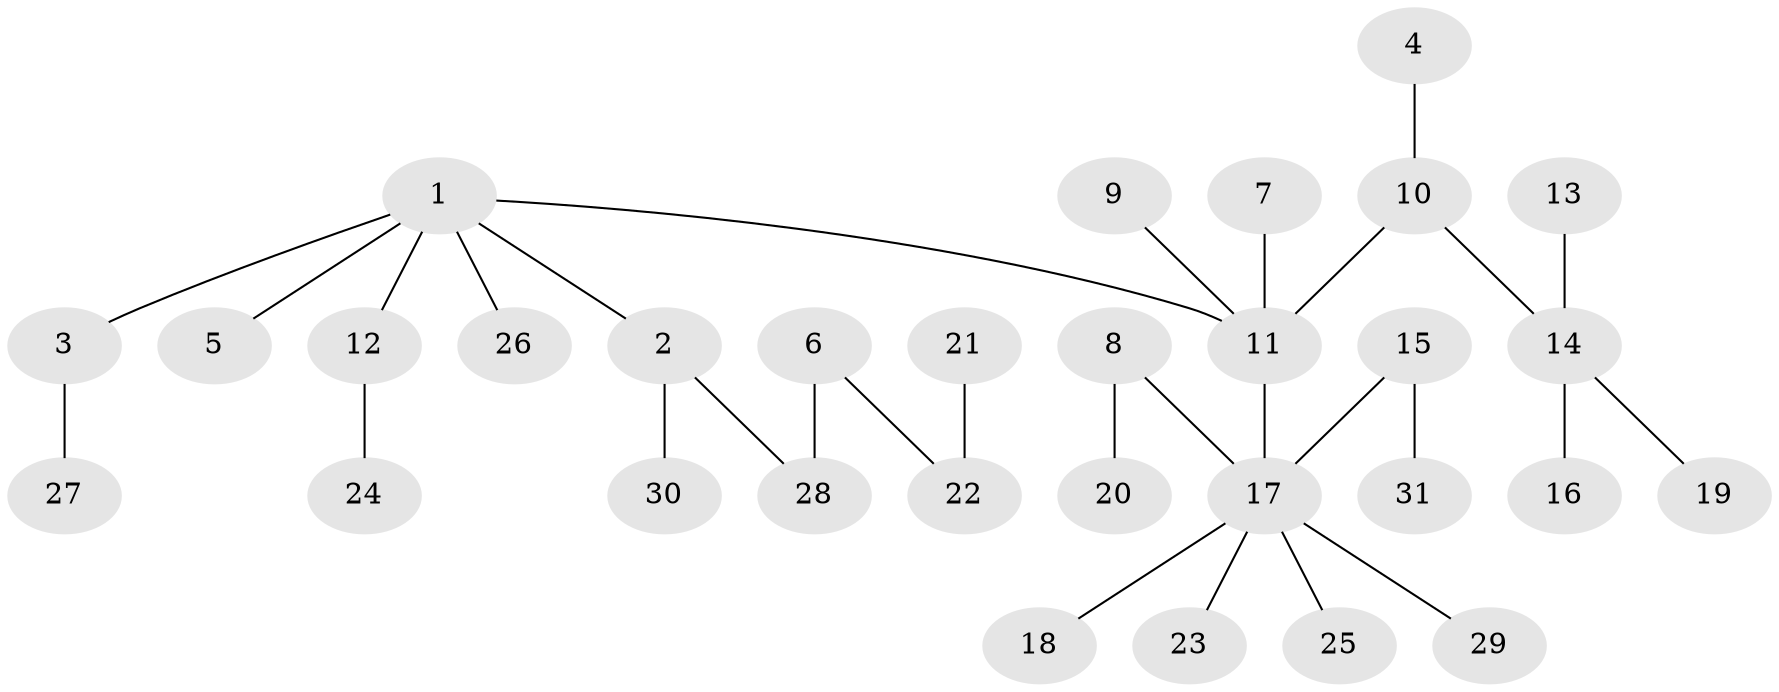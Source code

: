// original degree distribution, {6: 0.03278688524590164, 2: 0.3770491803278688, 3: 0.08196721311475409, 4: 0.03278688524590164, 5: 0.01639344262295082, 1: 0.4426229508196721, 7: 0.01639344262295082}
// Generated by graph-tools (version 1.1) at 2025/50/03/09/25 03:50:15]
// undirected, 31 vertices, 30 edges
graph export_dot {
graph [start="1"]
  node [color=gray90,style=filled];
  1;
  2;
  3;
  4;
  5;
  6;
  7;
  8;
  9;
  10;
  11;
  12;
  13;
  14;
  15;
  16;
  17;
  18;
  19;
  20;
  21;
  22;
  23;
  24;
  25;
  26;
  27;
  28;
  29;
  30;
  31;
  1 -- 2 [weight=1.0];
  1 -- 3 [weight=1.0];
  1 -- 5 [weight=1.0];
  1 -- 11 [weight=1.0];
  1 -- 12 [weight=1.0];
  1 -- 26 [weight=1.0];
  2 -- 28 [weight=1.0];
  2 -- 30 [weight=1.0];
  3 -- 27 [weight=1.0];
  4 -- 10 [weight=1.0];
  6 -- 22 [weight=1.0];
  6 -- 28 [weight=1.0];
  7 -- 11 [weight=1.0];
  8 -- 17 [weight=1.0];
  8 -- 20 [weight=1.0];
  9 -- 11 [weight=1.0];
  10 -- 11 [weight=1.0];
  10 -- 14 [weight=1.0];
  11 -- 17 [weight=1.0];
  12 -- 24 [weight=1.0];
  13 -- 14 [weight=1.0];
  14 -- 16 [weight=1.0];
  14 -- 19 [weight=1.0];
  15 -- 17 [weight=1.0];
  15 -- 31 [weight=1.0];
  17 -- 18 [weight=1.0];
  17 -- 23 [weight=1.0];
  17 -- 25 [weight=1.0];
  17 -- 29 [weight=1.0];
  21 -- 22 [weight=1.0];
}
